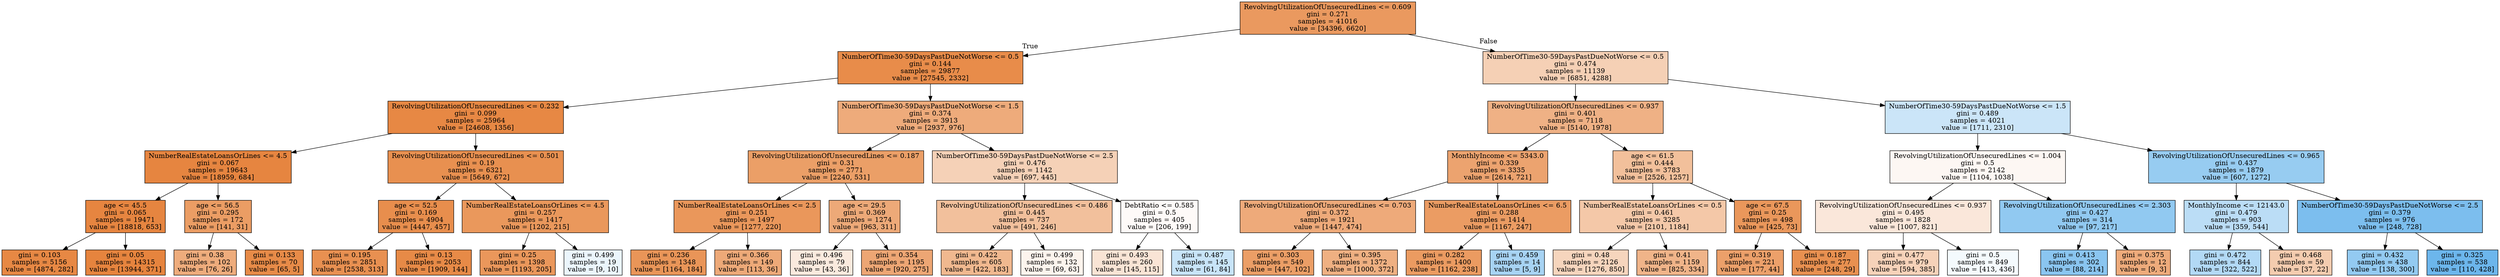 digraph Tree {
node [shape=box, style="filled", color="black"] ;
0 [label="RevolvingUtilizationOfUnsecuredLines <= 0.609\ngini = 0.271\nsamples = 41016\nvalue = [34396, 6620]", fillcolor="#e58139ce"] ;
1 [label="NumberOfTime30-59DaysPastDueNotWorse <= 0.5\ngini = 0.144\nsamples = 29877\nvalue = [27545, 2332]", fillcolor="#e58139e9"] ;
0 -> 1 [labeldistance=2.5, labelangle=45, headlabel="True"] ;
2 [label="RevolvingUtilizationOfUnsecuredLines <= 0.232\ngini = 0.099\nsamples = 25964\nvalue = [24608, 1356]", fillcolor="#e58139f1"] ;
1 -> 2 ;
3 [label="NumberRealEstateLoansOrLines <= 4.5\ngini = 0.067\nsamples = 19643\nvalue = [18959, 684]", fillcolor="#e58139f6"] ;
2 -> 3 ;
4 [label="age <= 45.5\ngini = 0.065\nsamples = 19471\nvalue = [18818, 653]", fillcolor="#e58139f6"] ;
3 -> 4 ;
5 [label="gini = 0.103\nsamples = 5156\nvalue = [4874, 282]", fillcolor="#e58139f0"] ;
4 -> 5 ;
6 [label="gini = 0.05\nsamples = 14315\nvalue = [13944, 371]", fillcolor="#e58139f8"] ;
4 -> 6 ;
7 [label="age <= 56.5\ngini = 0.295\nsamples = 172\nvalue = [141, 31]", fillcolor="#e58139c7"] ;
3 -> 7 ;
8 [label="gini = 0.38\nsamples = 102\nvalue = [76, 26]", fillcolor="#e58139a8"] ;
7 -> 8 ;
9 [label="gini = 0.133\nsamples = 70\nvalue = [65, 5]", fillcolor="#e58139eb"] ;
7 -> 9 ;
10 [label="RevolvingUtilizationOfUnsecuredLines <= 0.501\ngini = 0.19\nsamples = 6321\nvalue = [5649, 672]", fillcolor="#e58139e1"] ;
2 -> 10 ;
11 [label="age <= 52.5\ngini = 0.169\nsamples = 4904\nvalue = [4447, 457]", fillcolor="#e58139e5"] ;
10 -> 11 ;
12 [label="gini = 0.195\nsamples = 2851\nvalue = [2538, 313]", fillcolor="#e58139e0"] ;
11 -> 12 ;
13 [label="gini = 0.13\nsamples = 2053\nvalue = [1909, 144]", fillcolor="#e58139ec"] ;
11 -> 13 ;
14 [label="NumberRealEstateLoansOrLines <= 4.5\ngini = 0.257\nsamples = 1417\nvalue = [1202, 215]", fillcolor="#e58139d1"] ;
10 -> 14 ;
15 [label="gini = 0.25\nsamples = 1398\nvalue = [1193, 205]", fillcolor="#e58139d3"] ;
14 -> 15 ;
16 [label="gini = 0.499\nsamples = 19\nvalue = [9, 10]", fillcolor="#399de519"] ;
14 -> 16 ;
17 [label="NumberOfTime30-59DaysPastDueNotWorse <= 1.5\ngini = 0.374\nsamples = 3913\nvalue = [2937, 976]", fillcolor="#e58139aa"] ;
1 -> 17 ;
18 [label="RevolvingUtilizationOfUnsecuredLines <= 0.187\ngini = 0.31\nsamples = 2771\nvalue = [2240, 531]", fillcolor="#e58139c3"] ;
17 -> 18 ;
19 [label="NumberRealEstateLoansOrLines <= 2.5\ngini = 0.251\nsamples = 1497\nvalue = [1277, 220]", fillcolor="#e58139d3"] ;
18 -> 19 ;
20 [label="gini = 0.236\nsamples = 1348\nvalue = [1164, 184]", fillcolor="#e58139d7"] ;
19 -> 20 ;
21 [label="gini = 0.366\nsamples = 149\nvalue = [113, 36]", fillcolor="#e58139ae"] ;
19 -> 21 ;
22 [label="age <= 29.5\ngini = 0.369\nsamples = 1274\nvalue = [963, 311]", fillcolor="#e58139ad"] ;
18 -> 22 ;
23 [label="gini = 0.496\nsamples = 79\nvalue = [43, 36]", fillcolor="#e581392a"] ;
22 -> 23 ;
24 [label="gini = 0.354\nsamples = 1195\nvalue = [920, 275]", fillcolor="#e58139b3"] ;
22 -> 24 ;
25 [label="NumberOfTime30-59DaysPastDueNotWorse <= 2.5\ngini = 0.476\nsamples = 1142\nvalue = [697, 445]", fillcolor="#e581395c"] ;
17 -> 25 ;
26 [label="RevolvingUtilizationOfUnsecuredLines <= 0.486\ngini = 0.445\nsamples = 737\nvalue = [491, 246]", fillcolor="#e581397f"] ;
25 -> 26 ;
27 [label="gini = 0.422\nsamples = 605\nvalue = [422, 183]", fillcolor="#e5813990"] ;
26 -> 27 ;
28 [label="gini = 0.499\nsamples = 132\nvalue = [69, 63]", fillcolor="#e5813916"] ;
26 -> 28 ;
29 [label="DebtRatio <= 0.585\ngini = 0.5\nsamples = 405\nvalue = [206, 199]", fillcolor="#e5813909"] ;
25 -> 29 ;
30 [label="gini = 0.493\nsamples = 260\nvalue = [145, 115]", fillcolor="#e5813935"] ;
29 -> 30 ;
31 [label="gini = 0.487\nsamples = 145\nvalue = [61, 84]", fillcolor="#399de546"] ;
29 -> 31 ;
32 [label="NumberOfTime30-59DaysPastDueNotWorse <= 0.5\ngini = 0.474\nsamples = 11139\nvalue = [6851, 4288]", fillcolor="#e581395f"] ;
0 -> 32 [labeldistance=2.5, labelangle=-45, headlabel="False"] ;
33 [label="RevolvingUtilizationOfUnsecuredLines <= 0.937\ngini = 0.401\nsamples = 7118\nvalue = [5140, 1978]", fillcolor="#e581399d"] ;
32 -> 33 ;
34 [label="MonthlyIncome <= 5343.0\ngini = 0.339\nsamples = 3335\nvalue = [2614, 721]", fillcolor="#e58139b9"] ;
33 -> 34 ;
35 [label="RevolvingUtilizationOfUnsecuredLines <= 0.703\ngini = 0.372\nsamples = 1921\nvalue = [1447, 474]", fillcolor="#e58139ab"] ;
34 -> 35 ;
36 [label="gini = 0.303\nsamples = 549\nvalue = [447, 102]", fillcolor="#e58139c5"] ;
35 -> 36 ;
37 [label="gini = 0.395\nsamples = 1372\nvalue = [1000, 372]", fillcolor="#e58139a0"] ;
35 -> 37 ;
38 [label="NumberRealEstateLoansOrLines <= 6.5\ngini = 0.288\nsamples = 1414\nvalue = [1167, 247]", fillcolor="#e58139c9"] ;
34 -> 38 ;
39 [label="gini = 0.282\nsamples = 1400\nvalue = [1162, 238]", fillcolor="#e58139cb"] ;
38 -> 39 ;
40 [label="gini = 0.459\nsamples = 14\nvalue = [5, 9]", fillcolor="#399de571"] ;
38 -> 40 ;
41 [label="age <= 61.5\ngini = 0.444\nsamples = 3783\nvalue = [2526, 1257]", fillcolor="#e5813980"] ;
33 -> 41 ;
42 [label="NumberRealEstateLoansOrLines <= 0.5\ngini = 0.461\nsamples = 3285\nvalue = [2101, 1184]", fillcolor="#e581396f"] ;
41 -> 42 ;
43 [label="gini = 0.48\nsamples = 2126\nvalue = [1276, 850]", fillcolor="#e5813955"] ;
42 -> 43 ;
44 [label="gini = 0.41\nsamples = 1159\nvalue = [825, 334]", fillcolor="#e5813998"] ;
42 -> 44 ;
45 [label="age <= 67.5\ngini = 0.25\nsamples = 498\nvalue = [425, 73]", fillcolor="#e58139d3"] ;
41 -> 45 ;
46 [label="gini = 0.319\nsamples = 221\nvalue = [177, 44]", fillcolor="#e58139c0"] ;
45 -> 46 ;
47 [label="gini = 0.187\nsamples = 277\nvalue = [248, 29]", fillcolor="#e58139e1"] ;
45 -> 47 ;
48 [label="NumberOfTime30-59DaysPastDueNotWorse <= 1.5\ngini = 0.489\nsamples = 4021\nvalue = [1711, 2310]", fillcolor="#399de542"] ;
32 -> 48 ;
49 [label="RevolvingUtilizationOfUnsecuredLines <= 1.004\ngini = 0.5\nsamples = 2142\nvalue = [1104, 1038]", fillcolor="#e581390f"] ;
48 -> 49 ;
50 [label="RevolvingUtilizationOfUnsecuredLines <= 0.937\ngini = 0.495\nsamples = 1828\nvalue = [1007, 821]", fillcolor="#e581392f"] ;
49 -> 50 ;
51 [label="gini = 0.477\nsamples = 979\nvalue = [594, 385]", fillcolor="#e581395a"] ;
50 -> 51 ;
52 [label="gini = 0.5\nsamples = 849\nvalue = [413, 436]", fillcolor="#399de50d"] ;
50 -> 52 ;
53 [label="RevolvingUtilizationOfUnsecuredLines <= 2.303\ngini = 0.427\nsamples = 314\nvalue = [97, 217]", fillcolor="#399de58d"] ;
49 -> 53 ;
54 [label="gini = 0.413\nsamples = 302\nvalue = [88, 214]", fillcolor="#399de596"] ;
53 -> 54 ;
55 [label="gini = 0.375\nsamples = 12\nvalue = [9, 3]", fillcolor="#e58139aa"] ;
53 -> 55 ;
56 [label="RevolvingUtilizationOfUnsecuredLines <= 0.965\ngini = 0.437\nsamples = 1879\nvalue = [607, 1272]", fillcolor="#399de585"] ;
48 -> 56 ;
57 [label="MonthlyIncome <= 12143.0\ngini = 0.479\nsamples = 903\nvalue = [359, 544]", fillcolor="#399de557"] ;
56 -> 57 ;
58 [label="gini = 0.472\nsamples = 844\nvalue = [322, 522]", fillcolor="#399de562"] ;
57 -> 58 ;
59 [label="gini = 0.468\nsamples = 59\nvalue = [37, 22]", fillcolor="#e5813967"] ;
57 -> 59 ;
60 [label="NumberOfTime30-59DaysPastDueNotWorse <= 2.5\ngini = 0.379\nsamples = 976\nvalue = [248, 728]", fillcolor="#399de5a8"] ;
56 -> 60 ;
61 [label="gini = 0.432\nsamples = 438\nvalue = [138, 300]", fillcolor="#399de58a"] ;
60 -> 61 ;
62 [label="gini = 0.325\nsamples = 538\nvalue = [110, 428]", fillcolor="#399de5bd"] ;
60 -> 62 ;
}